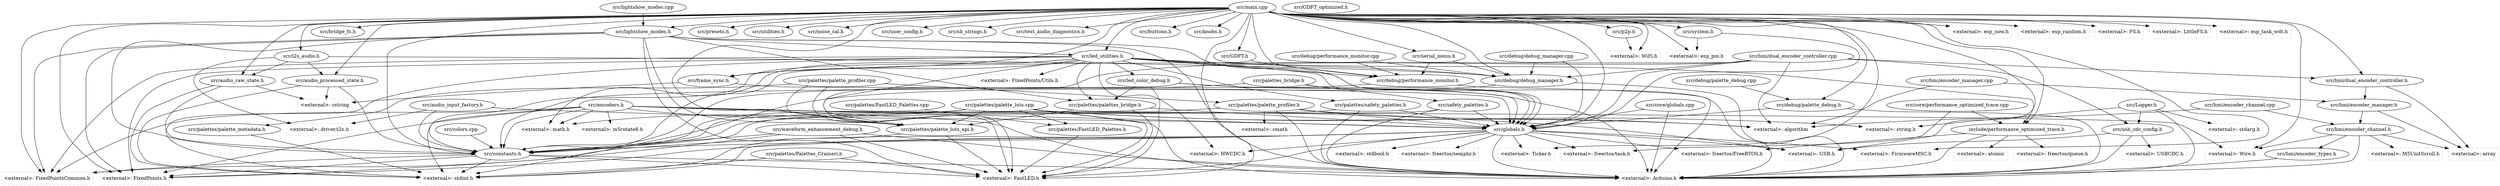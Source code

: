 digraph deps {
  "src/audio_input_factory.h";
  "src/led_utilities.h";
  "src/led_color_debug.h";
  "src/serial_menu.h";
  "src/bridge_fs.h";
  "src/frame_sync.h";
  "src/i2s_audio.h";
  "src/lightshow_modes.h";
  "src/audio_raw_state.h";
  "src/encoders.h";
  "src/waveform_enhancement_debug.h";
  "src/presets.h";
  "src/utilities.h";
  "src/globals.h";
  "src/noise_cal.h";
  "src/safety_palettes.h";
  "src/constants.h";
  "src/user_config.h";
  "src/GDFT_optimized.h";
  "src/sb_strings.h";
  "src/test_audio_diagnostics.h";
  "src/audio_processed_state.h";
  "src/palettes_bridge.h";
  "src/GDFT.h";
  "src/colors.cpp";
  "src/system.h";
  "src/lightshow_modes.cpp";
  "src/Logger.h";
  "src/buttons.h";
  "src/usb_cdc_config.h";
  "src/main.cpp";
  "src/knobs.h";
  "src/p2p.h";
  "src/core/globals.cpp";
  "src/core/performance_optimized_trace.cpp";
  "src/hmi/dual_encoder_controller.h";
  "src/hmi/encoder_manager.cpp";
  "src/hmi/encoder_channel.cpp";
  "src/hmi/dual_encoder_controller.cpp";
  "src/hmi/encoder_channel.h";
  "src/hmi/encoder_types.h";
  "src/hmi/encoder_manager.h";
  "src/palettes/Palettes_Crameri.h";
  "src/palettes/palette_luts.cpp";
  "src/palettes/palette_profiler.h";
  "src/palettes/palette_luts_api.h";
  "src/palettes/FastLED_Palettes.cpp";
  "src/palettes/safety_palettes.h";
  "src/palettes/palette_metadata.h";
  "src/palettes/palettes_bridge.h";
  "src/palettes/FastLED_Palettes.h";
  "src/palettes/palette_profiler.cpp";
  "src/debug/performance_monitor.cpp";
  "src/debug/palette_debug.h";
  "src/debug/palette_debug.cpp";
  "src/debug/debug_manager.cpp";
  "src/debug/performance_monitor.h";
  "src/debug/debug_manager.h";
  "include/performance_optimized_trace.h";
  "<external>: driver/i2s.h" [shape=box, style=dashed, color=gray];
  "<external>: Arduino.h" [shape=box, style=dashed, color=gray];
  "<external>: FastLED.h" [shape=box, style=dashed, color=gray];
  "<external>: HWCDC.h" [shape=box, style=dashed, color=gray];
  "<external>: FixedPoints.h" [shape=box, style=dashed, color=gray];
  "<external>: FixedPointsCommon.h" [shape=box, style=dashed, color=gray];
  "<external>: FixedPoints/Utils.h" [shape=box, style=dashed, color=gray];
  "<external>: math.h" [shape=box, style=dashed, color=gray];
  "<external>: stdint.h" [shape=box, style=dashed, color=gray];
  "<external>: cstring" [shape=box, style=dashed, color=gray];
  "<external>: Wire.h" [shape=box, style=dashed, color=gray];
  "<external>: m5rotate8.h" [shape=box, style=dashed, color=gray];
  "<external>: USB.h" [shape=box, style=dashed, color=gray];
  "<external>: stdbool.h" [shape=box, style=dashed, color=gray];
  "<external>: Ticker.h" [shape=box, style=dashed, color=gray];
  "<external>: freertos/task.h" [shape=box, style=dashed, color=gray];
  "<external>: freertos/FreeRTOS.h" [shape=box, style=dashed, color=gray];
  "<external>: freertos/semphr.h" [shape=box, style=dashed, color=gray];
  "<external>: FirmwareMSC.h" [shape=box, style=dashed, color=gray];
  "<external>: esp_pm.h" [shape=box, style=dashed, color=gray];
  "<external>: stdarg.h" [shape=box, style=dashed, color=gray];
  "<external>: string.h" [shape=box, style=dashed, color=gray];
  "<external>: USBCDC.h" [shape=box, style=dashed, color=gray];
  "<external>: WiFi.h" [shape=box, style=dashed, color=gray];
  "<external>: esp_now.h" [shape=box, style=dashed, color=gray];
  "<external>: esp_random.h" [shape=box, style=dashed, color=gray];
  "<external>: FS.h" [shape=box, style=dashed, color=gray];
  "<external>: LittleFS.h" [shape=box, style=dashed, color=gray];
  "<external>: esp_task_wdt.h" [shape=box, style=dashed, color=gray];
  "<external>: array" [shape=box, style=dashed, color=gray];
  "<external>: algorithm" [shape=box, style=dashed, color=gray];
  "<external>: M5UnitScroll.h" [shape=box, style=dashed, color=gray];
  "<external>: cmath" [shape=box, style=dashed, color=gray];
  "<external>: atomic" [shape=box, style=dashed, color=gray];
  "<external>: freertos/queue.h" [shape=box, style=dashed, color=gray];
  "src/audio_input_factory.h" -> "<external>: driver/i2s.h";
  "src/audio_input_factory.h" -> "src/constants.h";
  "src/audio_input_factory.h" -> "src/globals.h";
  "src/led_utilities.h" -> "<external>: Arduino.h";
  "src/led_utilities.h" -> "<external>: FastLED.h";
  "src/led_utilities.h" -> "<external>: HWCDC.h";
  "src/led_utilities.h" -> "<external>: FixedPoints.h";
  "src/led_utilities.h" -> "<external>: FixedPointsCommon.h";
  "src/led_utilities.h" -> "<external>: FixedPoints/Utils.h";
  "src/led_utilities.h" -> "<external>: math.h";
  "src/led_utilities.h" -> "src/palettes/safety_palettes.h";
  "src/led_utilities.h" -> "src/palettes/palettes_bridge.h";
  "src/led_utilities.h" -> "src/debug/debug_manager.h";
  "src/led_utilities.h" -> "src/debug/performance_monitor.h";
  "src/led_utilities.h" -> "src/led_color_debug.h";
  "src/led_utilities.h" -> "src/globals.h";
  "src/led_utilities.h" -> "src/frame_sync.h";
  "src/led_utilities.h" -> "include/performance_optimized_trace.h";
  "src/led_utilities.h" -> "src/constants.h";
  "src/led_utilities.h" -> "<external>: stdint.h";
  "src/led_color_debug.h" -> "<external>: Arduino.h";
  "src/led_color_debug.h" -> "<external>: FastLED.h";
  "src/led_color_debug.h" -> "src/globals.h";
  "src/led_color_debug.h" -> "src/palettes/palettes_bridge.h";
  "src/serial_menu.h" -> "src/debug/performance_monitor.h";
  "src/serial_menu.h" -> "src/debug/debug_manager.h";
  "src/frame_sync.h" -> "<external>: cstring";
  "src/frame_sync.h" -> "src/globals.h";
  "src/i2s_audio.h" -> "<external>: driver/i2s.h";
  "src/i2s_audio.h" -> "src/audio_raw_state.h";
  "src/i2s_audio.h" -> "src/audio_processed_state.h";
  "src/i2s_audio.h" -> "src/debug/debug_manager.h";
  "src/lightshow_modes.h" -> "<external>: Arduino.h";
  "src/lightshow_modes.h" -> "<external>: FastLED.h";
  "src/lightshow_modes.h" -> "<external>: FixedPoints.h";
  "src/lightshow_modes.h" -> "<external>: FixedPointsCommon.h";
  "src/lightshow_modes.h" -> "src/constants.h";
  "src/lightshow_modes.h" -> "src/globals.h";
  "src/lightshow_modes.h" -> "src/led_utilities.h";
  "src/lightshow_modes.h" -> "src/palettes/palettes_bridge.h";
  "src/lightshow_modes.h" -> "src/palettes/palette_luts_api.h";
  "src/audio_raw_state.h" -> "<external>: stdint.h";
  "src/audio_raw_state.h" -> "<external>: cstring";
  "src/audio_raw_state.h" -> "src/constants.h";
  "src/encoders.h" -> "<external>: Arduino.h";
  "src/encoders.h" -> "<external>: Wire.h";
  "src/encoders.h" -> "<external>: stdint.h";
  "src/encoders.h" -> "<external>: FixedPoints.h";
  "src/encoders.h" -> "<external>: FixedPointsCommon.h";
  "src/encoders.h" -> "<external>: m5rotate8.h";
  "src/encoders.h" -> "<external>: USB.h";
  "src/encoders.h" -> "<external>: math.h";
  "src/encoders.h" -> "src/constants.h";
  "src/encoders.h" -> "src/globals.h";
  "src/encoders.h" -> "src/palettes/palette_luts_api.h";
  "src/waveform_enhancement_debug.h" -> "<external>: Arduino.h";
  "src/waveform_enhancement_debug.h" -> "<external>: FastLED.h";
  "src/waveform_enhancement_debug.h" -> "<external>: FixedPoints.h";
  "src/waveform_enhancement_debug.h" -> "src/constants.h";
  "src/globals.h" -> "<external>: stdint.h";
  "src/globals.h" -> "<external>: stdbool.h";
  "src/globals.h" -> "<external>: FixedPoints.h";
  "src/globals.h" -> "<external>: FixedPointsCommon.h";
  "src/globals.h" -> "<external>: Ticker.h";
  "src/globals.h" -> "<external>: freertos/task.h";
  "src/globals.h" -> "<external>: freertos/FreeRTOS.h";
  "src/globals.h" -> "<external>: freertos/semphr.h";
  "src/globals.h" -> "<external>: FirmwareMSC.h";
  "src/globals.h" -> "<external>: USB.h";
  "src/globals.h" -> "<external>: HWCDC.h";
  "src/globals.h" -> "src/constants.h";
  "src/globals.h" -> "<external>: Arduino.h";
  "src/globals.h" -> "<external>: FastLED.h";
  "src/safety_palettes.h" -> "<external>: Arduino.h";
  "src/safety_palettes.h" -> "src/constants.h";
  "src/safety_palettes.h" -> "src/globals.h";
  "src/constants.h" -> "<external>: Arduino.h";
  "src/constants.h" -> "<external>: FastLED.h";
  "src/constants.h" -> "<external>: FixedPoints.h";
  "src/constants.h" -> "<external>: FixedPointsCommon.h";
  "src/constants.h" -> "<external>: stdint.h";
  "src/audio_processed_state.h" -> "<external>: stdint.h";
  "src/audio_processed_state.h" -> "<external>: cstring";
  "src/audio_processed_state.h" -> "src/constants.h";
  "src/palettes_bridge.h" -> "src/constants.h";
  "src/palettes_bridge.h" -> "src/globals.h";
  "src/palettes_bridge.h" -> "src/safety_palettes.h";
  "src/GDFT.h" -> "src/debug/performance_monitor.h";
  "src/colors.cpp" -> "src/constants.h";
  "src/system.h" -> "src/globals.h";
  "src/system.h" -> "<external>: esp_pm.h";
  "src/lightshow_modes.cpp" -> "src/lightshow_modes.h";
  "src/Logger.h" -> "<external>: Arduino.h";
  "src/Logger.h" -> "<external>: stdarg.h";
  "src/Logger.h" -> "<external>: string.h";
  "src/Logger.h" -> "src/usb_cdc_config.h";
  "src/usb_cdc_config.h" -> "<external>: Arduino.h";
  "src/usb_cdc_config.h" -> "<external>: USB.h";
  "src/usb_cdc_config.h" -> "<external>: USBCDC.h";
  "src/main.cpp" -> "<external>: WiFi.h";
  "src/main.cpp" -> "<external>: esp_now.h";
  "src/main.cpp" -> "<external>: esp_random.h";
  "src/main.cpp" -> "<external>: FastLED.h";
  "src/main.cpp" -> "<external>: FS.h";
  "src/main.cpp" -> "<external>: LittleFS.h";
  "src/main.cpp" -> "<external>: Ticker.h";
  "src/main.cpp" -> "<external>: USB.h";
  "src/main.cpp" -> "<external>: FirmwareMSC.h";
  "src/main.cpp" -> "<external>: FixedPoints.h";
  "src/main.cpp" -> "<external>: FixedPointsCommon.h";
  "src/main.cpp" -> "<external>: Wire.h";
  "src/main.cpp" -> "<external>: esp_task_wdt.h";
  "src/main.cpp" -> "<external>: esp_pm.h";
  "src/main.cpp" -> "src/sb_strings.h";
  "src/main.cpp" -> "src/user_config.h";
  "src/main.cpp" -> "src/constants.h";
  "src/main.cpp" -> "src/globals.h";
  "src/main.cpp" -> "src/frame_sync.h";
  "src/main.cpp" -> "src/presets.h";
  "src/main.cpp" -> "src/bridge_fs.h";
  "src/main.cpp" -> "src/utilities.h";
  "src/main.cpp" -> "src/debug/performance_monitor.h";
  "src/main.cpp" -> "src/debug/debug_manager.h";
  "src/main.cpp" -> "include/performance_optimized_trace.h";
  "src/main.cpp" -> "src/i2s_audio.h";
  "src/main.cpp" -> "src/led_utilities.h";
  "src/main.cpp" -> "src/noise_cal.h";
  "src/main.cpp" -> "src/p2p.h";
  "src/main.cpp" -> "src/buttons.h";
  "src/main.cpp" -> "src/knobs.h";
  "src/main.cpp" -> "src/serial_menu.h";
  "src/main.cpp" -> "src/audio_raw_state.h";
  "src/main.cpp" -> "src/audio_processed_state.h";
  "src/main.cpp" -> "src/system.h";
  "src/main.cpp" -> "src/GDFT.h";
  "src/main.cpp" -> "src/lightshow_modes.h";
  "src/main.cpp" -> "src/debug/palette_debug.h";
  "src/main.cpp" -> "src/palettes/palette_luts_api.h";
  "src/main.cpp" -> "src/hmi/dual_encoder_controller.h";
  "src/main.cpp" -> "src/test_audio_diagnostics.h";
  "src/p2p.h" -> "<external>: WiFi.h";
  "src/core/globals.cpp" -> "src/globals.h";
  "src/core/globals.cpp" -> "<external>: Arduino.h";
  "src/core/performance_optimized_trace.cpp" -> "include/performance_optimized_trace.h";
  "src/core/performance_optimized_trace.cpp" -> "<external>: freertos/task.h";
  "src/hmi/dual_encoder_controller.h" -> "<external>: array";
  "src/hmi/dual_encoder_controller.h" -> "src/hmi/encoder_manager.h";
  "src/hmi/encoder_manager.cpp" -> "src/hmi/encoder_manager.h";
  "src/hmi/encoder_manager.cpp" -> "<external>: algorithm";
  "src/hmi/encoder_channel.cpp" -> "src/hmi/encoder_channel.h";
  "src/hmi/encoder_channel.cpp" -> "<external>: algorithm";
  "src/hmi/dual_encoder_controller.cpp" -> "src/hmi/dual_encoder_controller.h";
  "src/hmi/dual_encoder_controller.cpp" -> "<external>: algorithm";
  "src/hmi/dual_encoder_controller.cpp" -> "src/constants.h";
  "src/hmi/dual_encoder_controller.cpp" -> "src/globals.h";
  "src/hmi/dual_encoder_controller.cpp" -> "src/usb_cdc_config.h";
  "src/hmi/dual_encoder_controller.cpp" -> "src/palettes/palette_luts_api.h";
  "src/hmi/dual_encoder_controller.cpp" -> "src/debug/debug_manager.h";
  "src/hmi/encoder_channel.h" -> "<external>: Arduino.h";
  "src/hmi/encoder_channel.h" -> "<external>: Wire.h";
  "src/hmi/encoder_channel.h" -> "<external>: array";
  "src/hmi/encoder_channel.h" -> "<external>: M5UnitScroll.h";
  "src/hmi/encoder_channel.h" -> "src/hmi/encoder_types.h";
  "src/hmi/encoder_types.h" -> "<external>: Arduino.h";
  "src/hmi/encoder_manager.h" -> "<external>: array";
  "src/hmi/encoder_manager.h" -> "src/hmi/encoder_channel.h";
  "src/palettes/Palettes_Crameri.h" -> "<external>: stdint.h";
  "src/palettes/Palettes_Crameri.h" -> "<external>: FastLED.h";
  "src/palettes/palette_luts.cpp" -> "<external>: Arduino.h";
  "src/palettes/palette_luts.cpp" -> "<external>: FastLED.h";
  "src/palettes/palette_luts.cpp" -> "<external>: math.h";
  "src/palettes/palette_luts.cpp" -> "<external>: string.h";
  "src/palettes/palette_luts.cpp" -> "<external>: algorithm";
  "src/palettes/palette_luts.cpp" -> "src/constants.h";
  "src/palettes/palette_luts.cpp" -> "src/palettes/FastLED_Palettes.h";
  "src/palettes/palette_luts.cpp" -> "src/palettes/palette_luts_api.h";
  "src/palettes/palette_profiler.h" -> "<external>: Arduino.h";
  "src/palettes/palette_profiler.h" -> "src/constants.h";
  "src/palettes/palette_profiler.h" -> "src/globals.h";
  "src/palettes/palette_profiler.h" -> "<external>: algorithm";
  "src/palettes/palette_profiler.h" -> "<external>: cmath";
  "src/palettes/palette_luts_api.h" -> "<external>: stdint.h";
  "src/palettes/palette_luts_api.h" -> "<external>: FastLED.h";
  "src/palettes/FastLED_Palettes.cpp" -> "src/palettes/FastLED_Palettes.h";
  "src/palettes/safety_palettes.h" -> "<external>: Arduino.h";
  "src/palettes/safety_palettes.h" -> "src/constants.h";
  "src/palettes/safety_palettes.h" -> "src/globals.h";
  "src/palettes/palette_metadata.h" -> "<external>: stdint.h";
  "src/palettes/palettes_bridge.h" -> "<external>: FastLED.h";
  "src/palettes/palettes_bridge.h" -> "src/globals.h";
  "src/palettes/palettes_bridge.h" -> "src/palettes/palette_luts_api.h";
  "src/palettes/FastLED_Palettes.h" -> "<external>: FastLED.h";
  "src/palettes/palette_profiler.cpp" -> "src/palettes/palette_profiler.h";
  "src/palettes/palette_profiler.cpp" -> "src/palettes/palette_luts_api.h";
  "src/palettes/palette_profiler.cpp" -> "src/palettes/palette_metadata.h";
  "src/palettes/palette_profiler.cpp" -> "<external>: FastLED.h";
  "src/debug/performance_monitor.cpp" -> "src/debug/performance_monitor.h";
  "src/debug/performance_monitor.cpp" -> "src/debug/debug_manager.h";
  "src/debug/palette_debug.h" -> "<external>: Arduino.h";
  "src/debug/palette_debug.h" -> "src/globals.h";
  "src/debug/palette_debug.cpp" -> "src/debug/palette_debug.h";
  "src/debug/debug_manager.cpp" -> "src/debug/debug_manager.h";
  "src/debug/debug_manager.cpp" -> "src/globals.h";
  "src/debug/performance_monitor.h" -> "<external>: Arduino.h";
  "src/debug/performance_monitor.h" -> "src/constants.h";
  "src/debug/debug_manager.h" -> "<external>: Arduino.h";
  "src/debug/debug_manager.h" -> "<external>: stdint.h";
  "include/performance_optimized_trace.h" -> "<external>: Arduino.h";
  "include/performance_optimized_trace.h" -> "<external>: atomic";
  "include/performance_optimized_trace.h" -> "<external>: freertos/FreeRTOS.h";
  "include/performance_optimized_trace.h" -> "<external>: freertos/queue.h";
}